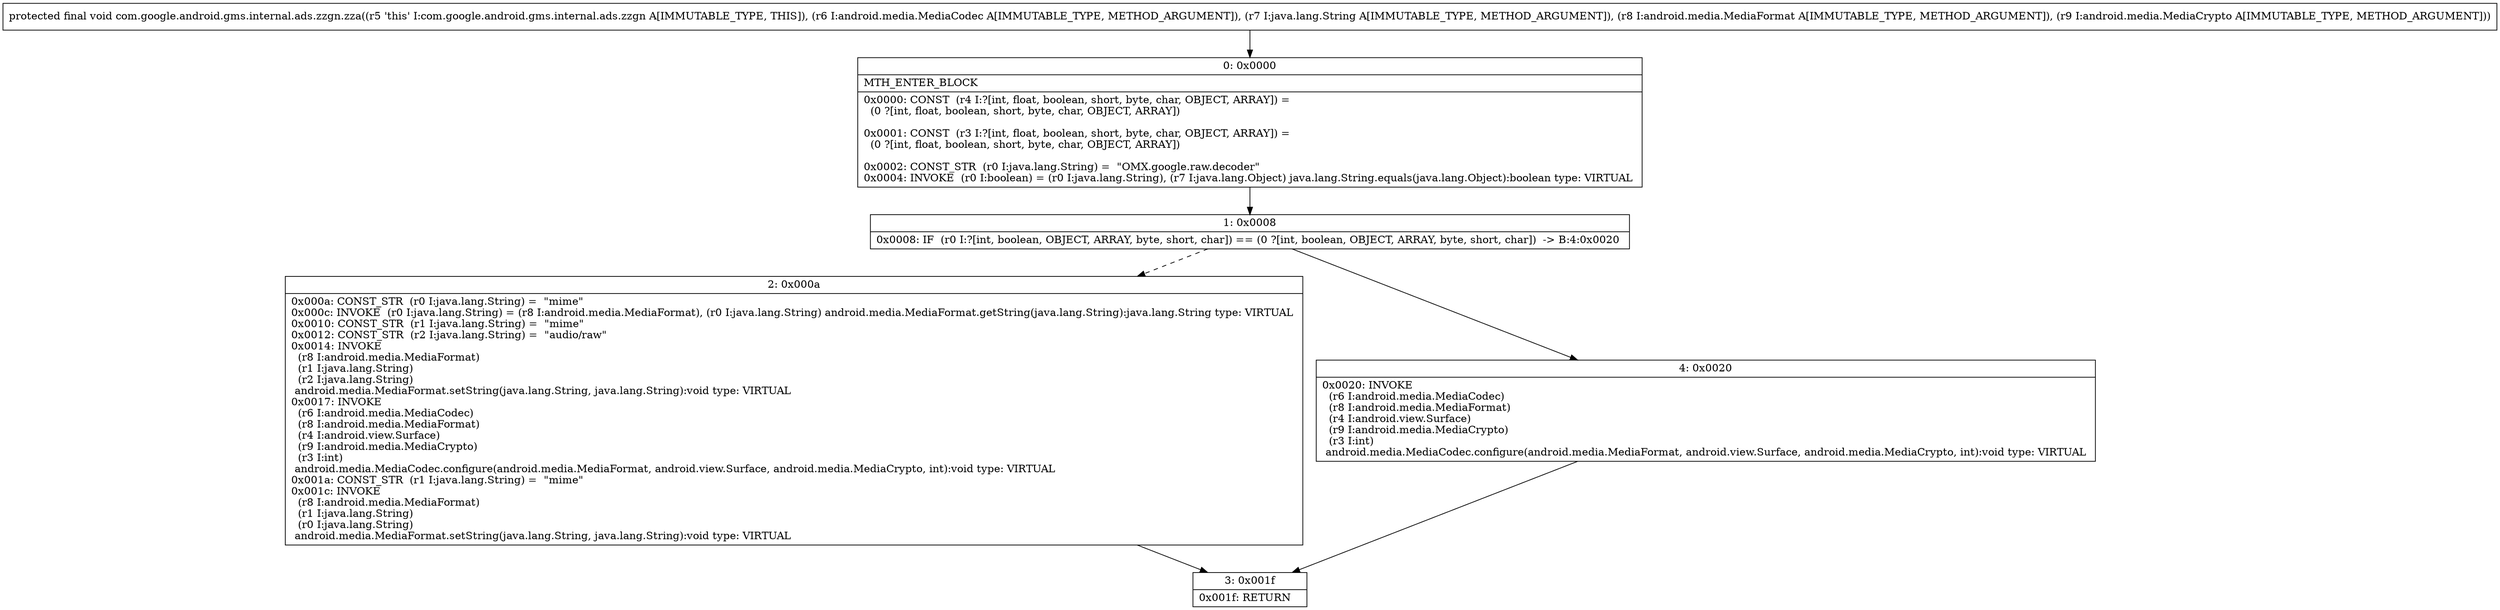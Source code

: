digraph "CFG forcom.google.android.gms.internal.ads.zzgn.zza(Landroid\/media\/MediaCodec;Ljava\/lang\/String;Landroid\/media\/MediaFormat;Landroid\/media\/MediaCrypto;)V" {
Node_0 [shape=record,label="{0\:\ 0x0000|MTH_ENTER_BLOCK\l|0x0000: CONST  (r4 I:?[int, float, boolean, short, byte, char, OBJECT, ARRAY]) = \l  (0 ?[int, float, boolean, short, byte, char, OBJECT, ARRAY])\l \l0x0001: CONST  (r3 I:?[int, float, boolean, short, byte, char, OBJECT, ARRAY]) = \l  (0 ?[int, float, boolean, short, byte, char, OBJECT, ARRAY])\l \l0x0002: CONST_STR  (r0 I:java.lang.String) =  \"OMX.google.raw.decoder\" \l0x0004: INVOKE  (r0 I:boolean) = (r0 I:java.lang.String), (r7 I:java.lang.Object) java.lang.String.equals(java.lang.Object):boolean type: VIRTUAL \l}"];
Node_1 [shape=record,label="{1\:\ 0x0008|0x0008: IF  (r0 I:?[int, boolean, OBJECT, ARRAY, byte, short, char]) == (0 ?[int, boolean, OBJECT, ARRAY, byte, short, char])  \-\> B:4:0x0020 \l}"];
Node_2 [shape=record,label="{2\:\ 0x000a|0x000a: CONST_STR  (r0 I:java.lang.String) =  \"mime\" \l0x000c: INVOKE  (r0 I:java.lang.String) = (r8 I:android.media.MediaFormat), (r0 I:java.lang.String) android.media.MediaFormat.getString(java.lang.String):java.lang.String type: VIRTUAL \l0x0010: CONST_STR  (r1 I:java.lang.String) =  \"mime\" \l0x0012: CONST_STR  (r2 I:java.lang.String) =  \"audio\/raw\" \l0x0014: INVOKE  \l  (r8 I:android.media.MediaFormat)\l  (r1 I:java.lang.String)\l  (r2 I:java.lang.String)\l android.media.MediaFormat.setString(java.lang.String, java.lang.String):void type: VIRTUAL \l0x0017: INVOKE  \l  (r6 I:android.media.MediaCodec)\l  (r8 I:android.media.MediaFormat)\l  (r4 I:android.view.Surface)\l  (r9 I:android.media.MediaCrypto)\l  (r3 I:int)\l android.media.MediaCodec.configure(android.media.MediaFormat, android.view.Surface, android.media.MediaCrypto, int):void type: VIRTUAL \l0x001a: CONST_STR  (r1 I:java.lang.String) =  \"mime\" \l0x001c: INVOKE  \l  (r8 I:android.media.MediaFormat)\l  (r1 I:java.lang.String)\l  (r0 I:java.lang.String)\l android.media.MediaFormat.setString(java.lang.String, java.lang.String):void type: VIRTUAL \l}"];
Node_3 [shape=record,label="{3\:\ 0x001f|0x001f: RETURN   \l}"];
Node_4 [shape=record,label="{4\:\ 0x0020|0x0020: INVOKE  \l  (r6 I:android.media.MediaCodec)\l  (r8 I:android.media.MediaFormat)\l  (r4 I:android.view.Surface)\l  (r9 I:android.media.MediaCrypto)\l  (r3 I:int)\l android.media.MediaCodec.configure(android.media.MediaFormat, android.view.Surface, android.media.MediaCrypto, int):void type: VIRTUAL \l}"];
MethodNode[shape=record,label="{protected final void com.google.android.gms.internal.ads.zzgn.zza((r5 'this' I:com.google.android.gms.internal.ads.zzgn A[IMMUTABLE_TYPE, THIS]), (r6 I:android.media.MediaCodec A[IMMUTABLE_TYPE, METHOD_ARGUMENT]), (r7 I:java.lang.String A[IMMUTABLE_TYPE, METHOD_ARGUMENT]), (r8 I:android.media.MediaFormat A[IMMUTABLE_TYPE, METHOD_ARGUMENT]), (r9 I:android.media.MediaCrypto A[IMMUTABLE_TYPE, METHOD_ARGUMENT])) }"];
MethodNode -> Node_0;
Node_0 -> Node_1;
Node_1 -> Node_2[style=dashed];
Node_1 -> Node_4;
Node_2 -> Node_3;
Node_4 -> Node_3;
}


